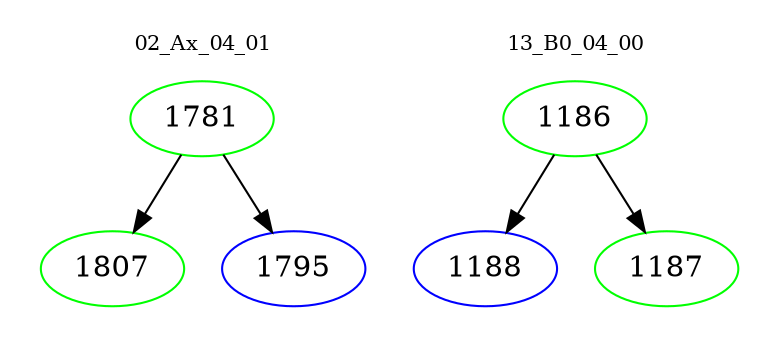 digraph{
subgraph cluster_0 {
color = white
label = "02_Ax_04_01";
fontsize=10;
T0_1781 [label="1781", color="green"]
T0_1781 -> T0_1807 [color="black"]
T0_1807 [label="1807", color="green"]
T0_1781 -> T0_1795 [color="black"]
T0_1795 [label="1795", color="blue"]
}
subgraph cluster_1 {
color = white
label = "13_B0_04_00";
fontsize=10;
T1_1186 [label="1186", color="green"]
T1_1186 -> T1_1188 [color="black"]
T1_1188 [label="1188", color="blue"]
T1_1186 -> T1_1187 [color="black"]
T1_1187 [label="1187", color="green"]
}
}
